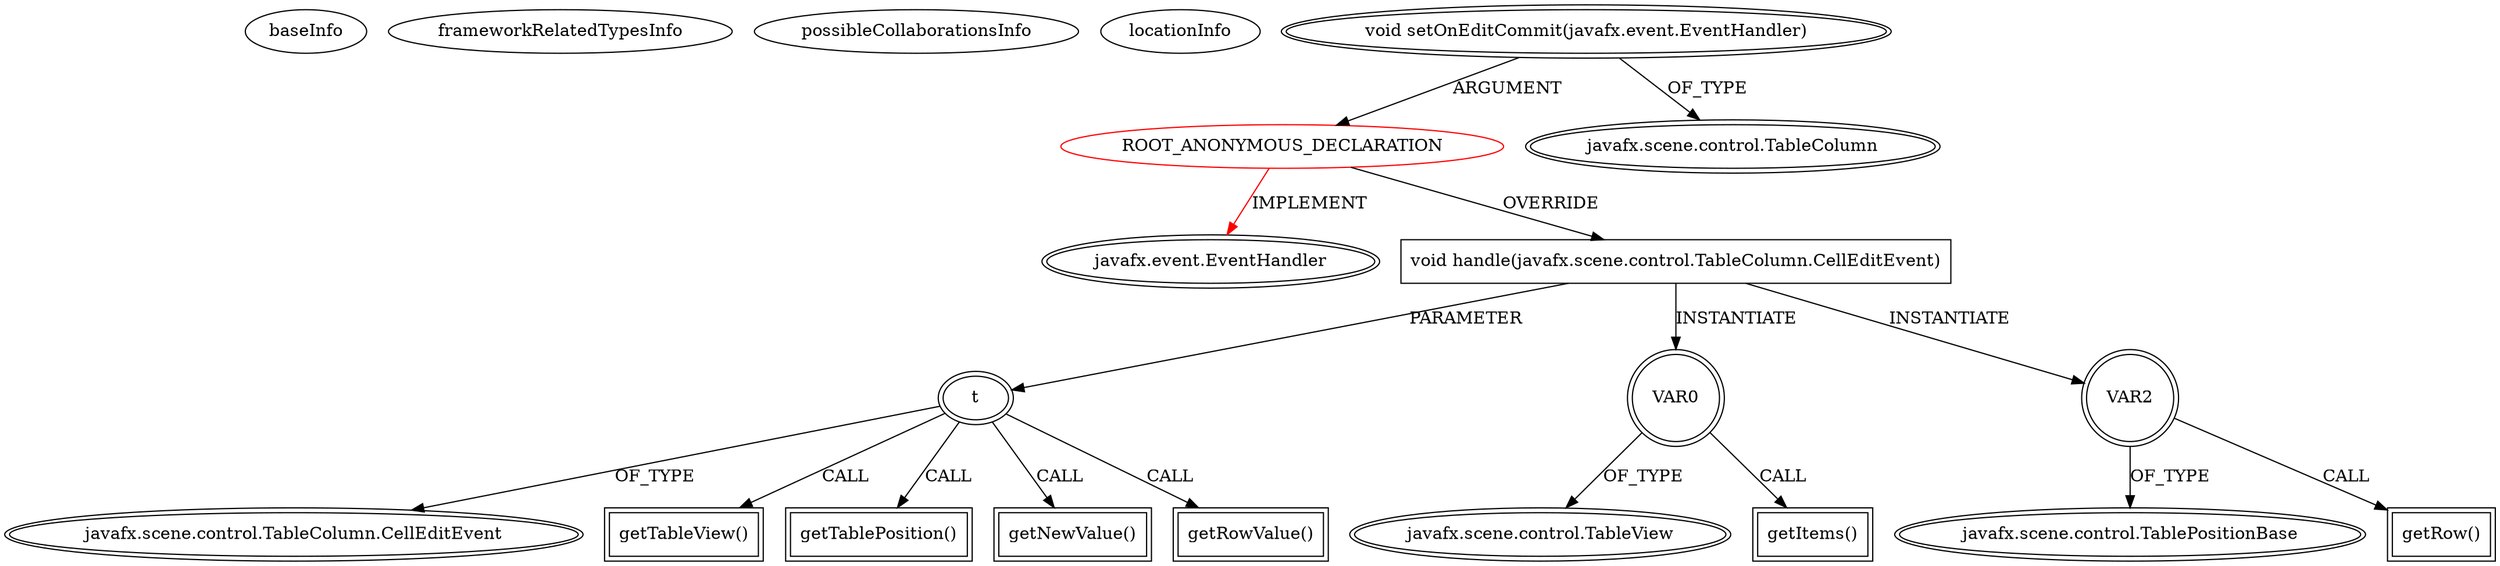 digraph {
baseInfo[graphId=2134,category="extension_graph",isAnonymous=true,possibleRelation=false]
frameworkRelatedTypesInfo[0="javafx.event.EventHandler"]
possibleCollaborationsInfo[]
locationInfo[projectName="bianconejo-CEFX",filePath="/bianconejo-CEFX/CEFX-master/src/cefx/CEPrincipalController.java",contextSignature="void initializeTabContact()",graphId="2134"]
0[label="ROOT_ANONYMOUS_DECLARATION",vertexType="ROOT_ANONYMOUS_DECLARATION",isFrameworkType=false,color=red]
1[label="javafx.event.EventHandler",vertexType="FRAMEWORK_INTERFACE_TYPE",isFrameworkType=true,peripheries=2]
2[label="void setOnEditCommit(javafx.event.EventHandler)",vertexType="OUTSIDE_CALL",isFrameworkType=true,peripheries=2]
3[label="javafx.scene.control.TableColumn",vertexType="FRAMEWORK_CLASS_TYPE",isFrameworkType=true,peripheries=2]
4[label="void handle(javafx.scene.control.TableColumn.CellEditEvent)",vertexType="OVERRIDING_METHOD_DECLARATION",isFrameworkType=false,shape=box]
5[label="t",vertexType="PARAMETER_DECLARATION",isFrameworkType=true,peripheries=2]
6[label="javafx.scene.control.TableColumn.CellEditEvent",vertexType="FRAMEWORK_CLASS_TYPE",isFrameworkType=true,peripheries=2]
7[label="VAR0",vertexType="VARIABLE_EXPRESION",isFrameworkType=true,peripheries=2,shape=circle]
9[label="javafx.scene.control.TableView",vertexType="FRAMEWORK_CLASS_TYPE",isFrameworkType=true,peripheries=2]
8[label="getItems()",vertexType="INSIDE_CALL",isFrameworkType=true,peripheries=2,shape=box]
11[label="getTableView()",vertexType="INSIDE_CALL",isFrameworkType=true,peripheries=2,shape=box]
12[label="VAR2",vertexType="VARIABLE_EXPRESION",isFrameworkType=true,peripheries=2,shape=circle]
14[label="javafx.scene.control.TablePositionBase",vertexType="FRAMEWORK_CLASS_TYPE",isFrameworkType=true,peripheries=2]
13[label="getRow()",vertexType="INSIDE_CALL",isFrameworkType=true,peripheries=2,shape=box]
16[label="getTablePosition()",vertexType="INSIDE_CALL",isFrameworkType=true,peripheries=2,shape=box]
18[label="getNewValue()",vertexType="INSIDE_CALL",isFrameworkType=true,peripheries=2,shape=box]
20[label="getRowValue()",vertexType="INSIDE_CALL",isFrameworkType=true,peripheries=2,shape=box]
0->1[label="IMPLEMENT",color=red]
2->0[label="ARGUMENT"]
2->3[label="OF_TYPE"]
0->4[label="OVERRIDE"]
5->6[label="OF_TYPE"]
4->5[label="PARAMETER"]
4->7[label="INSTANTIATE"]
7->9[label="OF_TYPE"]
7->8[label="CALL"]
5->11[label="CALL"]
4->12[label="INSTANTIATE"]
12->14[label="OF_TYPE"]
12->13[label="CALL"]
5->16[label="CALL"]
5->18[label="CALL"]
5->20[label="CALL"]
}

